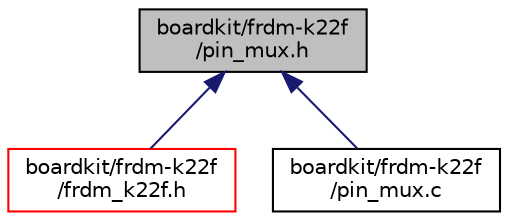 digraph "boardkit/frdm-k22f/pin_mux.h"
{
  edge [fontname="Helvetica",fontsize="10",labelfontname="Helvetica",labelfontsize="10"];
  node [fontname="Helvetica",fontsize="10",shape=record];
  Node1 [label="boardkit/frdm-k22f\l/pin_mux.h",height=0.2,width=0.4,color="black", fillcolor="grey75", style="filled", fontcolor="black"];
  Node1 -> Node2 [dir="back",color="midnightblue",fontsize="10",style="solid",fontname="Helvetica"];
  Node2 [label="boardkit/frdm-k22f\l/frdm_k22f.h",height=0.2,width=0.4,color="red", fillcolor="white", style="filled",URL="$frdm__k22f_8h.html",tooltip="The frdm_k22f.h file defines GPIO pins for FRDM-K22F board. "];
  Node1 -> Node7 [dir="back",color="midnightblue",fontsize="10",style="solid",fontname="Helvetica"];
  Node7 [label="boardkit/frdm-k22f\l/pin_mux.c",height=0.2,width=0.4,color="black", fillcolor="white", style="filled",URL="$frdm-k22f_2pin__mux_8c.html"];
}
